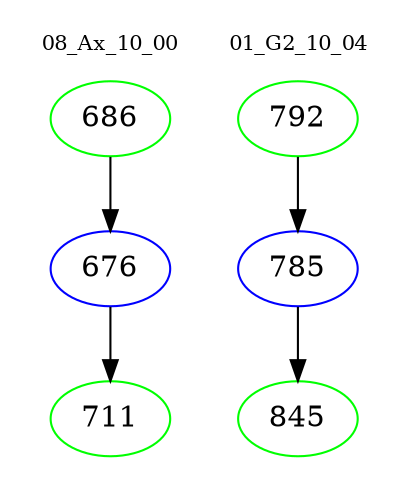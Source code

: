 digraph{
subgraph cluster_0 {
color = white
label = "08_Ax_10_00";
fontsize=10;
T0_686 [label="686", color="green"]
T0_686 -> T0_676 [color="black"]
T0_676 [label="676", color="blue"]
T0_676 -> T0_711 [color="black"]
T0_711 [label="711", color="green"]
}
subgraph cluster_1 {
color = white
label = "01_G2_10_04";
fontsize=10;
T1_792 [label="792", color="green"]
T1_792 -> T1_785 [color="black"]
T1_785 [label="785", color="blue"]
T1_785 -> T1_845 [color="black"]
T1_845 [label="845", color="green"]
}
}
